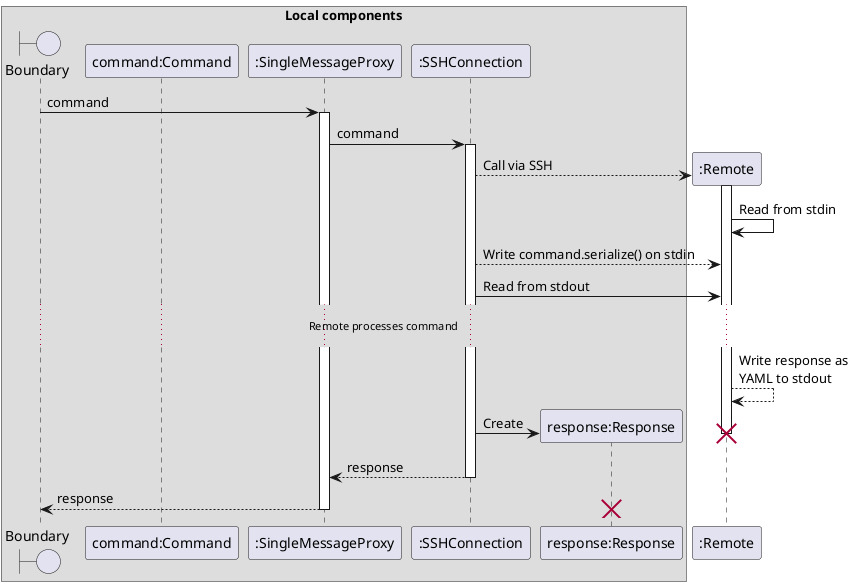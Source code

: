 @startuml

'This file is the same as proxy-one-message.puml except the SSHConnection is continuous 
'instead of created/destroyed for each Message.

box "Local components"
    boundary Boundary
    participant "command:Command" as Command
    participant ":SingleMessageProxy" as Proxy
    participant ":SSHConnection" as SSHConnection
    participant "response:Response" as Response
end box
participant ":Remote" as Remote

Boundary -> Proxy ++ : command
'Proxy -> SSHConnection ** : Create
Proxy -> SSHConnection ++ : command
SSHConnection --> Remote ** : Call via SSH
activate Remote
Remote -> Remote : Read from stdin
SSHConnection --> Remote : Write command.serialize() on stdin
SSHConnection -> Remote : Read from stdout
... Remote processes command ...
Remote --> Remote : Write response as \nYAML to stdout
SSHConnection -> Response ** : Create
destroy Remote
Proxy <-- SSHConnection -- : response
'Proxy -> SSHConnection !! : Close
Boundary <-- Proxy -- : response

destroy Response

@enduml
